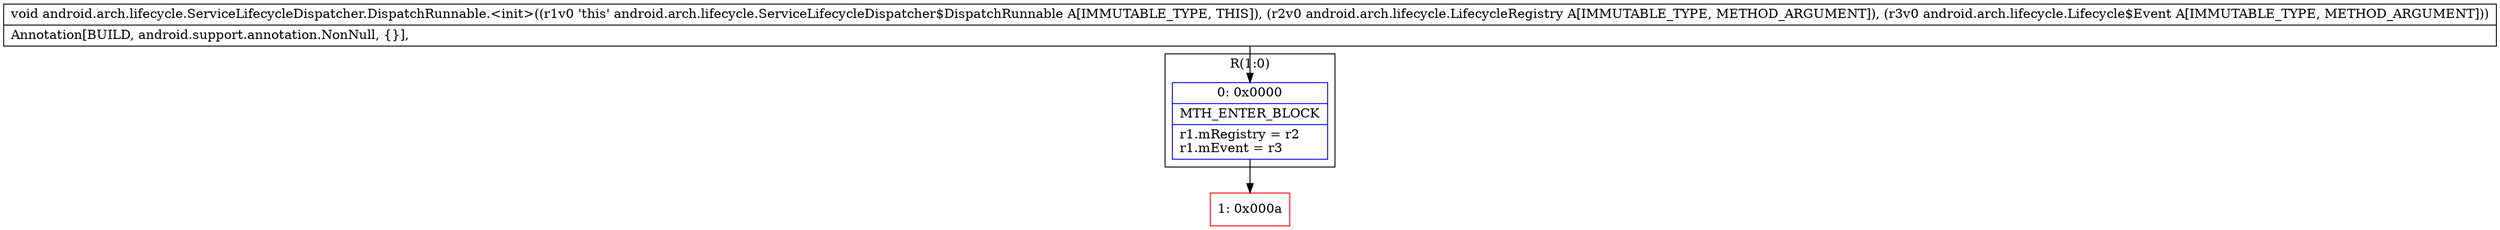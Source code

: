 digraph "CFG forandroid.arch.lifecycle.ServiceLifecycleDispatcher.DispatchRunnable.\<init\>(Landroid\/arch\/lifecycle\/LifecycleRegistry;Landroid\/arch\/lifecycle\/Lifecycle$Event;)V" {
subgraph cluster_Region_2069770924 {
label = "R(1:0)";
node [shape=record,color=blue];
Node_0 [shape=record,label="{0\:\ 0x0000|MTH_ENTER_BLOCK\l|r1.mRegistry = r2\lr1.mEvent = r3\l}"];
}
Node_1 [shape=record,color=red,label="{1\:\ 0x000a}"];
MethodNode[shape=record,label="{void android.arch.lifecycle.ServiceLifecycleDispatcher.DispatchRunnable.\<init\>((r1v0 'this' android.arch.lifecycle.ServiceLifecycleDispatcher$DispatchRunnable A[IMMUTABLE_TYPE, THIS]), (r2v0 android.arch.lifecycle.LifecycleRegistry A[IMMUTABLE_TYPE, METHOD_ARGUMENT]), (r3v0 android.arch.lifecycle.Lifecycle$Event A[IMMUTABLE_TYPE, METHOD_ARGUMENT]))  | Annotation[BUILD, android.support.annotation.NonNull, \{\}], \l}"];
MethodNode -> Node_0;
Node_0 -> Node_1;
}

